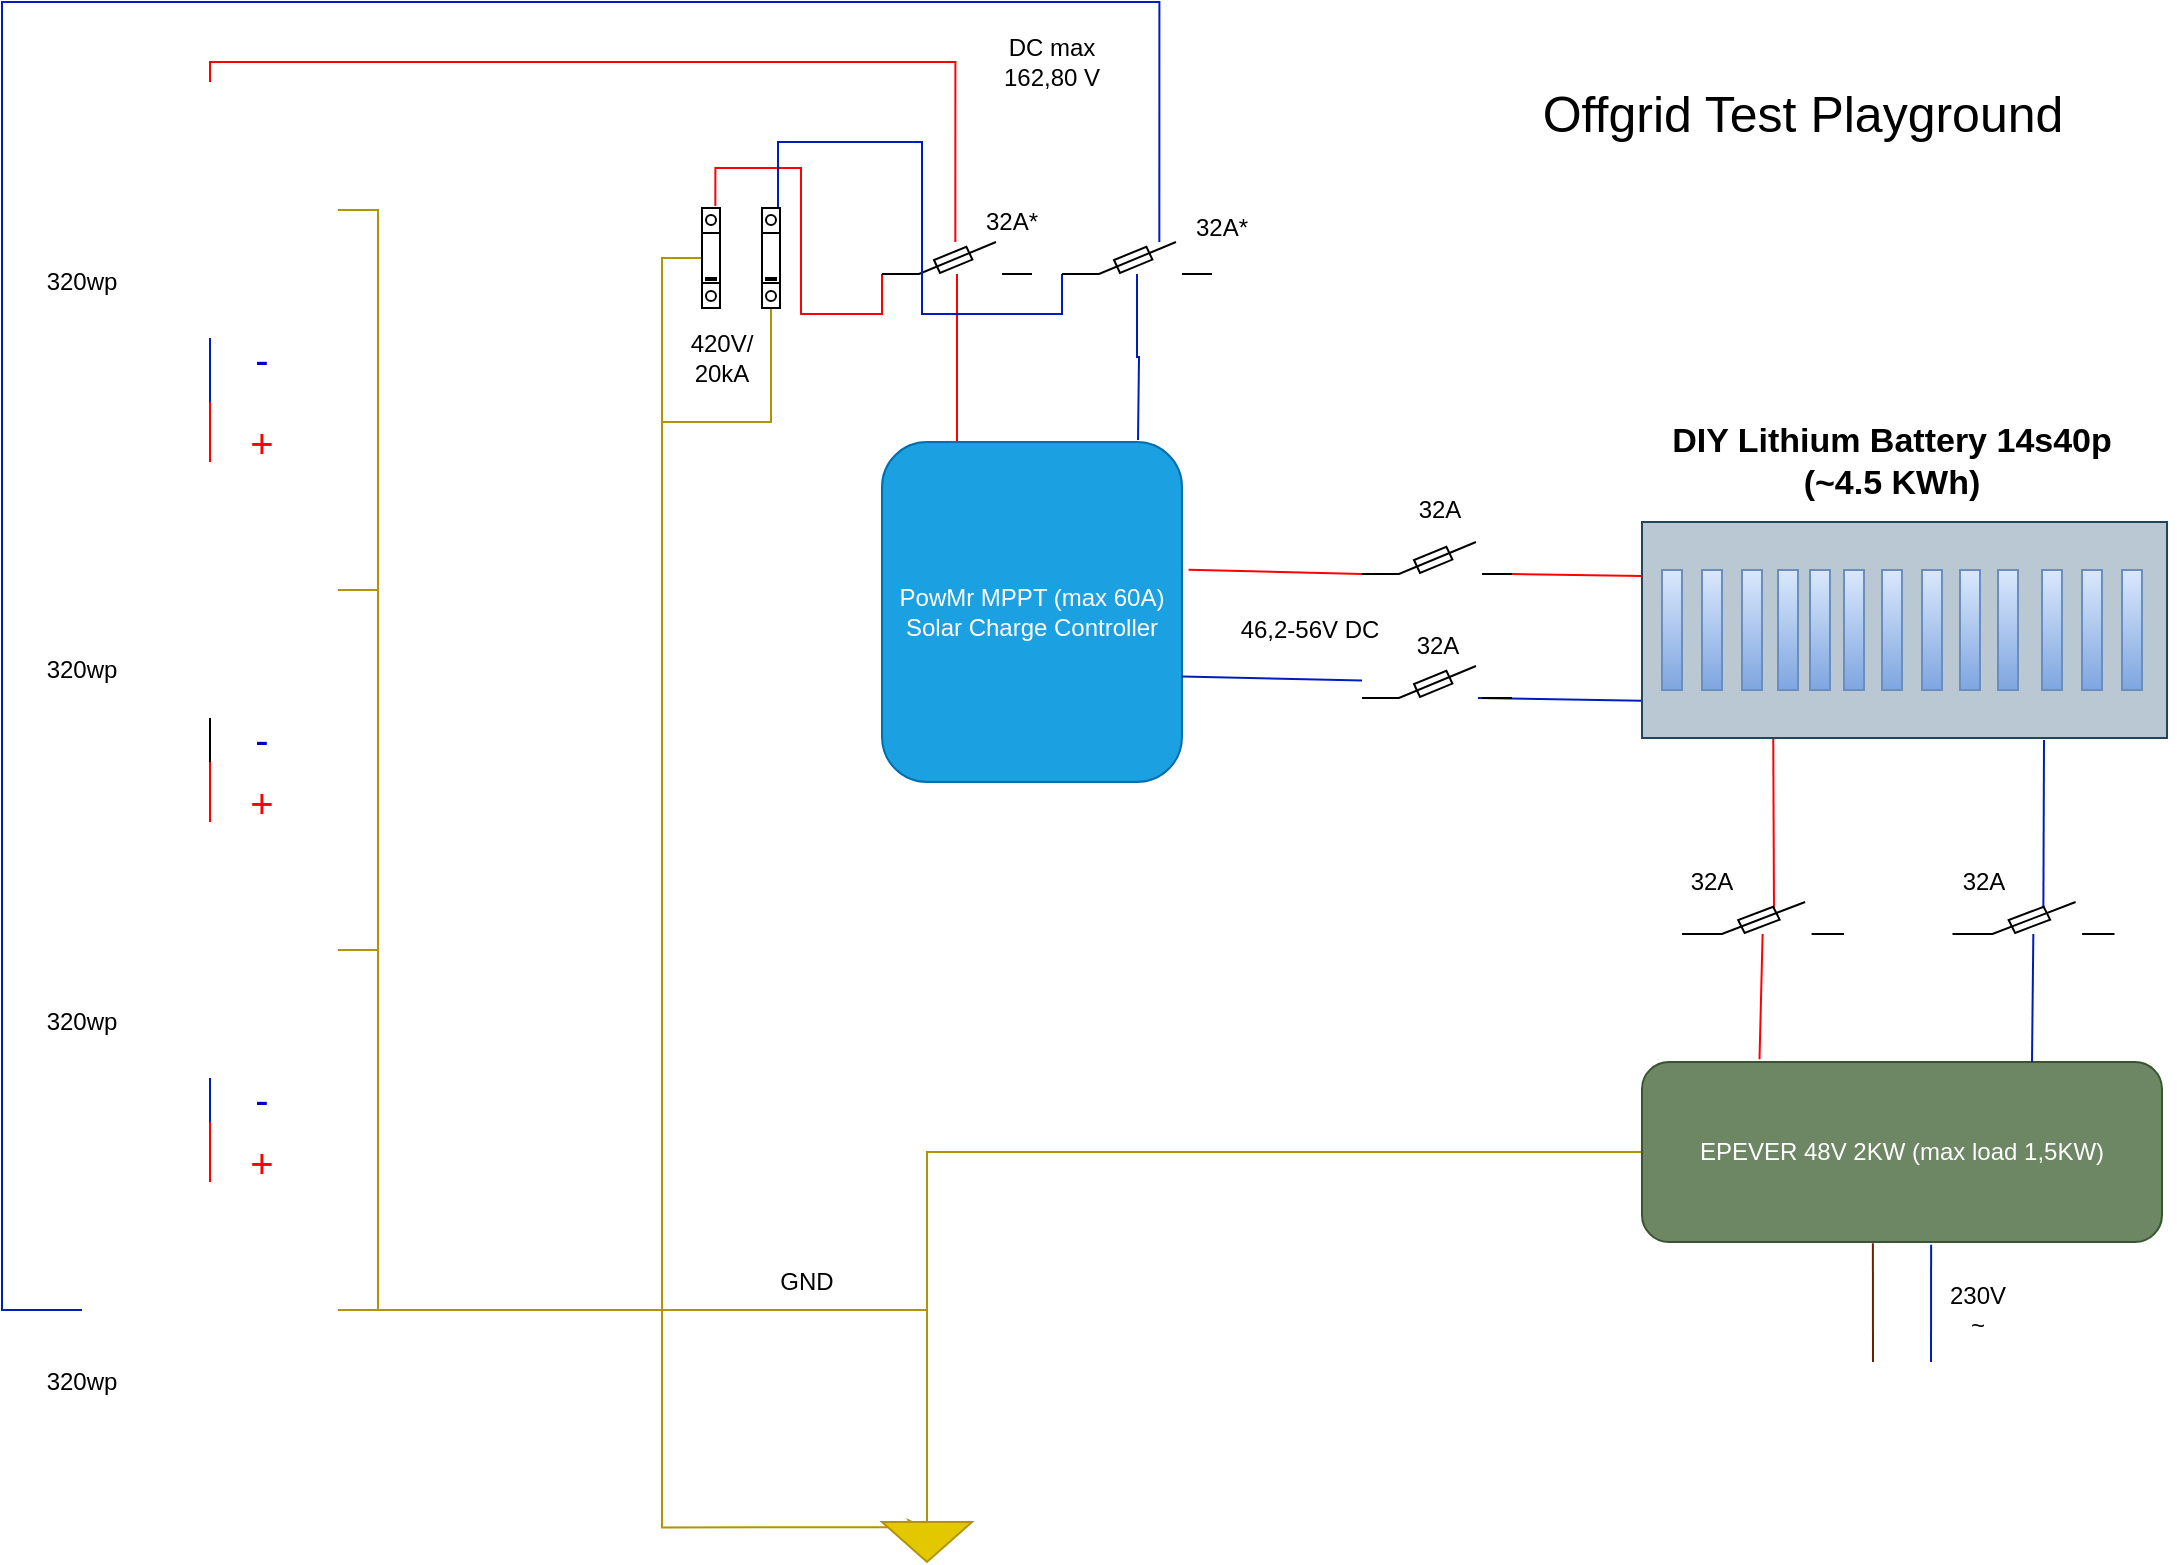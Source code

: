 <mxfile version="14.6.11" type="device"><diagram id="2rBvl_TRh15a32YcfJqX" name="Page-1"><mxGraphModel dx="2062" dy="1155" grid="1" gridSize="10" guides="1" tooltips="1" connect="1" arrows="1" fold="1" page="1" pageScale="1" pageWidth="1169" pageHeight="827" math="0" shadow="0"><root><mxCell id="0"/><mxCell id="1" parent="0"/><mxCell id="5Jx5wRTu-wbsjKrKxIRp-19" style="edgeStyle=orthogonalEdgeStyle;rounded=0;orthogonalLoop=1;jettySize=auto;html=1;exitX=1;exitY=0.5;exitDx=0;exitDy=0;entryX=1;entryY=0.5;entryDx=0;entryDy=0;fillColor=#e3c800;strokeColor=#B09500;endArrow=none;endFill=0;" parent="1" source="5Jx5wRTu-wbsjKrKxIRp-4" target="5Jx5wRTu-wbsjKrKxIRp-5" edge="1"><mxGeometry relative="1" as="geometry"/></mxCell><mxCell id="5Jx5wRTu-wbsjKrKxIRp-28" style="edgeStyle=orthogonalEdgeStyle;rounded=0;orthogonalLoop=1;jettySize=auto;html=1;exitX=0.5;exitY=0;exitDx=0;exitDy=0;entryX=0.489;entryY=0;entryDx=0;entryDy=0;entryPerimeter=0;fillColor=#e51400;strokeColor=#FF0000;endArrow=none;endFill=0;" parent="1" source="5Jx5wRTu-wbsjKrKxIRp-4" target="5Jx5wRTu-wbsjKrKxIRp-15" edge="1"><mxGeometry relative="1" as="geometry"><Array as="points"><mxPoint x="144" y="50"/><mxPoint x="517" y="50"/></Array></mxGeometry></mxCell><mxCell id="5Jx5wRTu-wbsjKrKxIRp-30" style="edgeStyle=orthogonalEdgeStyle;rounded=0;orthogonalLoop=1;jettySize=auto;html=1;exitX=0;exitY=0.5;exitDx=0;exitDy=0;entryX=0.649;entryY=0;entryDx=0;entryDy=0;entryPerimeter=0;fillColor=#0050ef;strokeColor=#001DBC;endArrow=none;endFill=0;" parent="1" source="5Jx5wRTu-wbsjKrKxIRp-7" target="5Jx5wRTu-wbsjKrKxIRp-29" edge="1"><mxGeometry relative="1" as="geometry"><Array as="points"><mxPoint x="40" y="674"/><mxPoint x="40" y="20"/><mxPoint x="619" y="20"/></Array></mxGeometry></mxCell><mxCell id="5Jx5wRTu-wbsjKrKxIRp-54" style="edgeStyle=orthogonalEdgeStyle;rounded=0;orthogonalLoop=1;jettySize=auto;html=1;exitX=0.5;exitY=1;exitDx=0;exitDy=0;endArrow=none;endFill=0;fillColor=#0050ef;strokeColor=#001DBC;" parent="1" source="5Jx5wRTu-wbsjKrKxIRp-4" edge="1"><mxGeometry relative="1" as="geometry"><mxPoint x="144" y="220" as="targetPoint"/></mxGeometry></mxCell><mxCell id="5Jx5wRTu-wbsjKrKxIRp-4" value="" style="shape=image;html=1;verticalAlign=top;verticalLabelPosition=bottom;labelBackgroundColor=#ffffff;imageAspect=0;aspect=fixed;image=https://cdn3.iconfinder.com/data/icons/eco-flat-2/512/Energy_panel_solar-128.png" parent="1" vertex="1"><mxGeometry x="80" y="60" width="128" height="128" as="geometry"/></mxCell><mxCell id="5Jx5wRTu-wbsjKrKxIRp-57" style="edgeStyle=none;rounded=0;orthogonalLoop=1;jettySize=auto;html=1;exitX=0.5;exitY=0;exitDx=0;exitDy=0;endArrow=none;endFill=0;fillColor=#e51400;strokeColor=#FF0000;" parent="1" source="5Jx5wRTu-wbsjKrKxIRp-5" edge="1"><mxGeometry relative="1" as="geometry"><mxPoint x="144" y="220" as="targetPoint"/></mxGeometry></mxCell><mxCell id="5Jx5wRTu-wbsjKrKxIRp-63" style="edgeStyle=none;rounded=0;orthogonalLoop=1;jettySize=auto;html=1;exitX=0.5;exitY=1;exitDx=0;exitDy=0;endArrow=none;endFill=0;" parent="1" source="5Jx5wRTu-wbsjKrKxIRp-5" edge="1"><mxGeometry relative="1" as="geometry"><mxPoint x="144" y="410" as="targetPoint"/></mxGeometry></mxCell><mxCell id="5Jx5wRTu-wbsjKrKxIRp-5" value="" style="shape=image;html=1;verticalAlign=top;verticalLabelPosition=bottom;labelBackgroundColor=#ffffff;imageAspect=0;aspect=fixed;image=https://cdn3.iconfinder.com/data/icons/eco-flat-2/512/Energy_panel_solar-128.png" parent="1" vertex="1"><mxGeometry x="80" y="250" width="128" height="128" as="geometry"/></mxCell><mxCell id="5Jx5wRTu-wbsjKrKxIRp-21" style="edgeStyle=orthogonalEdgeStyle;rounded=0;orthogonalLoop=1;jettySize=auto;html=1;exitX=1;exitY=0.5;exitDx=0;exitDy=0;entryX=1;entryY=0.5;entryDx=0;entryDy=0;fillColor=#e3c800;strokeColor=#B09500;endArrow=none;endFill=0;" parent="1" source="5Jx5wRTu-wbsjKrKxIRp-6" target="5Jx5wRTu-wbsjKrKxIRp-5" edge="1"><mxGeometry relative="1" as="geometry"/></mxCell><mxCell id="5Jx5wRTu-wbsjKrKxIRp-65" style="edgeStyle=none;rounded=0;orthogonalLoop=1;jettySize=auto;html=1;exitX=0.5;exitY=0;exitDx=0;exitDy=0;endArrow=none;endFill=0;fillColor=#e51400;strokeColor=#FF0000;" parent="1" source="5Jx5wRTu-wbsjKrKxIRp-6" edge="1"><mxGeometry relative="1" as="geometry"><mxPoint x="144" y="400" as="targetPoint"/></mxGeometry></mxCell><mxCell id="5Jx5wRTu-wbsjKrKxIRp-66" style="edgeStyle=none;rounded=0;orthogonalLoop=1;jettySize=auto;html=1;exitX=0.5;exitY=1;exitDx=0;exitDy=0;endArrow=none;endFill=0;fillColor=#0050ef;strokeColor=#001DBC;" parent="1" source="5Jx5wRTu-wbsjKrKxIRp-6" edge="1"><mxGeometry relative="1" as="geometry"><mxPoint x="144" y="590" as="targetPoint"/></mxGeometry></mxCell><mxCell id="5Jx5wRTu-wbsjKrKxIRp-6" value="" style="shape=image;html=1;verticalAlign=top;verticalLabelPosition=bottom;labelBackgroundColor=#ffffff;imageAspect=0;aspect=fixed;image=https://cdn3.iconfinder.com/data/icons/eco-flat-2/512/Energy_panel_solar-128.png" parent="1" vertex="1"><mxGeometry x="80" y="430" width="128" height="128" as="geometry"/></mxCell><mxCell id="5Jx5wRTu-wbsjKrKxIRp-22" style="edgeStyle=orthogonalEdgeStyle;rounded=0;orthogonalLoop=1;jettySize=auto;html=1;exitX=1;exitY=0.5;exitDx=0;exitDy=0;entryX=1;entryY=0.5;entryDx=0;entryDy=0;fillColor=#e3c800;strokeColor=#B09500;endArrow=none;endFill=0;" parent="1" source="5Jx5wRTu-wbsjKrKxIRp-7" target="5Jx5wRTu-wbsjKrKxIRp-6" edge="1"><mxGeometry relative="1" as="geometry"/></mxCell><mxCell id="5Jx5wRTu-wbsjKrKxIRp-23" style="edgeStyle=orthogonalEdgeStyle;rounded=0;orthogonalLoop=1;jettySize=auto;html=1;exitX=1;exitY=0.5;exitDx=0;exitDy=0;entryX=0.5;entryY=0;entryDx=0;entryDy=0;entryPerimeter=0;fillColor=#e3c800;strokeColor=#B09500;endArrow=none;endFill=0;" parent="1" source="5Jx5wRTu-wbsjKrKxIRp-7" target="5Jx5wRTu-wbsjKrKxIRp-18" edge="1"><mxGeometry relative="1" as="geometry"/></mxCell><mxCell id="5Jx5wRTu-wbsjKrKxIRp-67" style="edgeStyle=none;rounded=0;orthogonalLoop=1;jettySize=auto;html=1;exitX=0.5;exitY=0;exitDx=0;exitDy=0;endArrow=none;endFill=0;fillColor=#e51400;strokeColor=#FF0000;" parent="1" source="5Jx5wRTu-wbsjKrKxIRp-7" edge="1"><mxGeometry relative="1" as="geometry"><mxPoint x="144" y="580" as="targetPoint"/></mxGeometry></mxCell><mxCell id="5Jx5wRTu-wbsjKrKxIRp-7" value="" style="shape=image;html=1;verticalAlign=top;verticalLabelPosition=bottom;labelBackgroundColor=#ffffff;imageAspect=0;aspect=fixed;image=https://cdn3.iconfinder.com/data/icons/eco-flat-2/512/Energy_panel_solar-128.png" parent="1" vertex="1"><mxGeometry x="80" y="610" width="128" height="128" as="geometry"/></mxCell><mxCell id="5Jx5wRTu-wbsjKrKxIRp-33" style="edgeStyle=orthogonalEdgeStyle;rounded=0;orthogonalLoop=1;jettySize=auto;html=1;exitX=0;exitY=1;exitDx=0;exitDy=0;exitPerimeter=0;entryX=0.741;entryY=-0.02;entryDx=0;entryDy=0;entryPerimeter=0;strokeColor=#FF0000;fillColor=#e51400;endFill=0;endArrow=none;" parent="1" source="5Jx5wRTu-wbsjKrKxIRp-15" target="5Jx5wRTu-wbsjKrKxIRp-16" edge="1"><mxGeometry relative="1" as="geometry"/></mxCell><mxCell id="5Jx5wRTu-wbsjKrKxIRp-42" style="edgeStyle=orthogonalEdgeStyle;rounded=0;orthogonalLoop=1;jettySize=auto;html=1;entryX=0.25;entryY=0;entryDx=0;entryDy=0;endArrow=none;endFill=0;fillColor=#e51400;strokeColor=#FF0000;" parent="1" source="5Jx5wRTu-wbsjKrKxIRp-15" target="5Jx5wRTu-wbsjKrKxIRp-17" edge="1"><mxGeometry relative="1" as="geometry"/></mxCell><mxCell id="5Jx5wRTu-wbsjKrKxIRp-15" value="" style="pointerEvents=1;verticalLabelPosition=bottom;shadow=0;dashed=0;align=center;html=1;verticalAlign=top;shape=mxgraph.electrical.electro-mechanical.fuse;" parent="1" vertex="1"><mxGeometry x="480" y="140" width="75" height="16" as="geometry"/></mxCell><mxCell id="5Jx5wRTu-wbsjKrKxIRp-48" style="edgeStyle=orthogonalEdgeStyle;rounded=0;orthogonalLoop=1;jettySize=auto;html=1;entryX=0.474;entryY=0.422;entryDx=0;entryDy=0;entryPerimeter=0;fillColor=#e3c800;strokeColor=#B09500;" parent="1" source="5Jx5wRTu-wbsjKrKxIRp-16" target="5Jx5wRTu-wbsjKrKxIRp-18" edge="1"><mxGeometry relative="1" as="geometry"><Array as="points"><mxPoint x="370" y="148"/><mxPoint x="370" y="783"/></Array></mxGeometry></mxCell><mxCell id="5Jx5wRTu-wbsjKrKxIRp-16" value="" style="verticalLabelPosition=bottom;dashed=0;shadow=0;html=1;align=center;verticalAlign=top;shape=mxgraph.cabinets.surge_protection_1p;" parent="1" vertex="1"><mxGeometry x="390" y="123" width="9" height="50" as="geometry"/></mxCell><mxCell id="EVd1so3nzDJP0RlmfL4h-13" style="edgeStyle=none;rounded=0;orthogonalLoop=1;jettySize=auto;html=1;exitX=1.022;exitY=0.376;exitDx=0;exitDy=0;entryX=0;entryY=1;entryDx=0;entryDy=0;entryPerimeter=0;exitPerimeter=0;endArrow=none;endFill=0;strokeColor=#FF0000;fillColor=#e51400;" edge="1" parent="1" source="5Jx5wRTu-wbsjKrKxIRp-17" target="5Jx5wRTu-wbsjKrKxIRp-35"><mxGeometry relative="1" as="geometry"/></mxCell><mxCell id="5Jx5wRTu-wbsjKrKxIRp-17" value="PowMr MPPT (max 60A)&lt;br&gt;Solar Charge Controller" style="rounded=1;whiteSpace=wrap;html=1;fillColor=#1ba1e2;strokeColor=#006EAF;fontColor=#ffffff;" parent="1" vertex="1"><mxGeometry x="480" y="240" width="150" height="170" as="geometry"/></mxCell><mxCell id="5Jx5wRTu-wbsjKrKxIRp-18" value="" style="pointerEvents=1;verticalLabelPosition=bottom;shadow=0;dashed=0;align=center;html=1;verticalAlign=top;shape=mxgraph.electrical.signal_sources.signal_ground;fillColor=#e3c800;strokeColor=#B09500;fontColor=#ffffff;" parent="1" vertex="1"><mxGeometry x="480" y="770" width="45" height="30" as="geometry"/></mxCell><mxCell id="5Jx5wRTu-wbsjKrKxIRp-34" style="edgeStyle=orthogonalEdgeStyle;rounded=0;orthogonalLoop=1;jettySize=auto;html=1;exitX=0;exitY=1;exitDx=0;exitDy=0;exitPerimeter=0;entryX=0.889;entryY=0.02;entryDx=0;entryDy=0;entryPerimeter=0;strokeColor=#001DBC;fillColor=#0050ef;endFill=0;endArrow=none;" parent="1" source="5Jx5wRTu-wbsjKrKxIRp-29" target="5Jx5wRTu-wbsjKrKxIRp-32" edge="1"><mxGeometry relative="1" as="geometry"><Array as="points"><mxPoint x="570" y="176"/><mxPoint x="500" y="176"/><mxPoint x="500" y="90"/><mxPoint x="428" y="90"/></Array></mxGeometry></mxCell><mxCell id="5Jx5wRTu-wbsjKrKxIRp-43" style="edgeStyle=orthogonalEdgeStyle;rounded=0;orthogonalLoop=1;jettySize=auto;html=1;endArrow=none;endFill=0;fillColor=#0050ef;strokeColor=#001DBC;" parent="1" source="5Jx5wRTu-wbsjKrKxIRp-29" edge="1"><mxGeometry relative="1" as="geometry"><mxPoint x="608" y="239" as="targetPoint"/></mxGeometry></mxCell><mxCell id="5Jx5wRTu-wbsjKrKxIRp-29" value="" style="pointerEvents=1;verticalLabelPosition=bottom;shadow=0;dashed=0;align=center;html=1;verticalAlign=top;shape=mxgraph.electrical.electro-mechanical.fuse;" parent="1" vertex="1"><mxGeometry x="570" y="140" width="75" height="16" as="geometry"/></mxCell><mxCell id="5Jx5wRTu-wbsjKrKxIRp-50" style="edgeStyle=orthogonalEdgeStyle;rounded=0;orthogonalLoop=1;jettySize=auto;html=1;fillColor=#e3c800;strokeColor=#B09500;endArrow=none;endFill=0;" parent="1" source="5Jx5wRTu-wbsjKrKxIRp-32" edge="1"><mxGeometry relative="1" as="geometry"><mxPoint x="370" y="390" as="targetPoint"/><Array as="points"><mxPoint x="425" y="230"/><mxPoint x="370" y="230"/></Array></mxGeometry></mxCell><mxCell id="5Jx5wRTu-wbsjKrKxIRp-32" value="" style="verticalLabelPosition=bottom;dashed=0;shadow=0;html=1;align=center;verticalAlign=top;shape=mxgraph.cabinets.surge_protection_1p;" parent="1" vertex="1"><mxGeometry x="420" y="123" width="9" height="50" as="geometry"/></mxCell><mxCell id="5Jx5wRTu-wbsjKrKxIRp-35" value="" style="pointerEvents=1;verticalLabelPosition=bottom;shadow=0;dashed=0;align=center;html=1;verticalAlign=top;shape=mxgraph.electrical.electro-mechanical.fuse;" parent="1" vertex="1"><mxGeometry x="720" y="290" width="75" height="16" as="geometry"/></mxCell><mxCell id="EVd1so3nzDJP0RlmfL4h-11" style="edgeStyle=none;rounded=0;orthogonalLoop=1;jettySize=auto;html=1;exitX=0;exitY=0.827;exitDx=0;exitDy=0;entryX=0.773;entryY=1;entryDx=0;entryDy=0;entryPerimeter=0;exitPerimeter=0;endArrow=none;endFill=0;strokeColor=#001DBC;fillColor=#0050ef;" edge="1" parent="1" source="5Jx5wRTu-wbsjKrKxIRp-36" target="EVd1so3nzDJP0RlmfL4h-9"><mxGeometry relative="1" as="geometry"/></mxCell><mxCell id="EVd1so3nzDJP0RlmfL4h-12" style="edgeStyle=none;rounded=0;orthogonalLoop=1;jettySize=auto;html=1;exitX=0;exitY=0.25;exitDx=0;exitDy=0;entryX=1;entryY=1;entryDx=0;entryDy=0;entryPerimeter=0;endArrow=none;endFill=0;strokeColor=#FF0000;fillColor=#e51400;" edge="1" parent="1" source="5Jx5wRTu-wbsjKrKxIRp-36" target="5Jx5wRTu-wbsjKrKxIRp-35"><mxGeometry relative="1" as="geometry"/></mxCell><mxCell id="EVd1so3nzDJP0RlmfL4h-19" style="edgeStyle=none;rounded=0;orthogonalLoop=1;jettySize=auto;html=1;exitX=0.25;exitY=1;exitDx=0;exitDy=0;entryX=0.568;entryY=0.458;entryDx=0;entryDy=0;entryPerimeter=0;endArrow=none;endFill=0;strokeColor=#FF0000;fillColor=#e51400;" edge="1" parent="1" source="5Jx5wRTu-wbsjKrKxIRp-36" target="5Jx5wRTu-wbsjKrKxIRp-37"><mxGeometry relative="1" as="geometry"/></mxCell><mxCell id="EVd1so3nzDJP0RlmfL4h-20" style="edgeStyle=none;rounded=0;orthogonalLoop=1;jettySize=auto;html=1;entryX=0.561;entryY=0.167;entryDx=0;entryDy=0;entryPerimeter=0;endArrow=none;endFill=0;strokeColor=#001DBC;fillColor=#0050ef;" edge="1" parent="1" target="EVd1so3nzDJP0RlmfL4h-18"><mxGeometry relative="1" as="geometry"><mxPoint x="1061" y="389" as="sourcePoint"/></mxGeometry></mxCell><mxCell id="5Jx5wRTu-wbsjKrKxIRp-36" value="" style="rounded=0;whiteSpace=wrap;html=1;fillColor=#bac8d3;strokeColor=#23445d;" parent="1" vertex="1"><mxGeometry x="860" y="280" width="262.5" height="108" as="geometry"/></mxCell><mxCell id="EVd1so3nzDJP0RlmfL4h-21" style="edgeStyle=none;rounded=0;orthogonalLoop=1;jettySize=auto;html=1;entryX=0.226;entryY=-0.015;entryDx=0;entryDy=0;entryPerimeter=0;endArrow=none;endFill=0;strokeColor=#FF0000;fillColor=#e51400;" edge="1" parent="1" source="5Jx5wRTu-wbsjKrKxIRp-37" target="5Jx5wRTu-wbsjKrKxIRp-38"><mxGeometry relative="1" as="geometry"/></mxCell><mxCell id="5Jx5wRTu-wbsjKrKxIRp-37" value="" style="pointerEvents=1;verticalLabelPosition=bottom;shadow=0;dashed=0;align=center;html=1;verticalAlign=top;shape=mxgraph.electrical.electro-mechanical.fuse;" parent="1" vertex="1"><mxGeometry x="880" y="470" width="81" height="16" as="geometry"/></mxCell><mxCell id="5Jx5wRTu-wbsjKrKxIRp-40" style="edgeStyle=orthogonalEdgeStyle;rounded=0;orthogonalLoop=1;jettySize=auto;html=1;exitX=0;exitY=0.5;exitDx=0;exitDy=0;fillColor=#e3c800;strokeColor=#B09500;endArrow=none;endFill=0;" parent="1" source="5Jx5wRTu-wbsjKrKxIRp-38" target="5Jx5wRTu-wbsjKrKxIRp-18" edge="1"><mxGeometry relative="1" as="geometry"/></mxCell><mxCell id="5Jx5wRTu-wbsjKrKxIRp-38" value="EPEVER 48V 2KW (max load 1,5KW)" style="rounded=1;whiteSpace=wrap;html=1;fillColor=#6d8764;strokeColor=#3A5431;fontColor=#ffffff;" parent="1" vertex="1"><mxGeometry x="860" y="550" width="260" height="90" as="geometry"/></mxCell><mxCell id="EVd1so3nzDJP0RlmfL4h-26" style="edgeStyle=none;rounded=0;orthogonalLoop=1;jettySize=auto;html=1;exitX=0.25;exitY=0;exitDx=0;exitDy=0;entryX=0.444;entryY=1.007;entryDx=0;entryDy=0;entryPerimeter=0;endArrow=none;endFill=0;fillColor=#a0522d;strokeColor=#6D1F00;" edge="1" parent="1" source="5Jx5wRTu-wbsjKrKxIRp-39" target="5Jx5wRTu-wbsjKrKxIRp-38"><mxGeometry relative="1" as="geometry"/></mxCell><mxCell id="EVd1so3nzDJP0RlmfL4h-27" style="edgeStyle=none;rounded=0;orthogonalLoop=1;jettySize=auto;html=1;exitX=0.75;exitY=0;exitDx=0;exitDy=0;entryX=0.556;entryY=1.015;entryDx=0;entryDy=0;entryPerimeter=0;endArrow=none;endFill=0;fillColor=#0050ef;strokeColor=#001DBC;" edge="1" parent="1" source="5Jx5wRTu-wbsjKrKxIRp-39" target="5Jx5wRTu-wbsjKrKxIRp-38"><mxGeometry relative="1" as="geometry"/></mxCell><mxCell id="5Jx5wRTu-wbsjKrKxIRp-39" value="" style="shape=image;html=1;verticalAlign=top;verticalLabelPosition=bottom;labelBackgroundColor=#ffffff;imageAspect=0;aspect=fixed;image=https://cdn2.iconfinder.com/data/icons/donkey/800/19-128.png" parent="1" vertex="1"><mxGeometry x="961" y="700" width="58" height="58" as="geometry"/></mxCell><mxCell id="5Jx5wRTu-wbsjKrKxIRp-77" value="" style="rounded=0;whiteSpace=wrap;html=1;gradientColor=#7ea6e0;fillColor=#dae8fc;strokeColor=#6c8ebf;" parent="1" vertex="1"><mxGeometry x="870" y="304" width="10" height="60" as="geometry"/></mxCell><mxCell id="5Jx5wRTu-wbsjKrKxIRp-79" value="" style="rounded=0;whiteSpace=wrap;html=1;gradientColor=#7ea6e0;fillColor=#dae8fc;strokeColor=#6c8ebf;" parent="1" vertex="1"><mxGeometry x="890" y="304" width="10" height="60" as="geometry"/></mxCell><mxCell id="5Jx5wRTu-wbsjKrKxIRp-80" value="" style="rounded=0;whiteSpace=wrap;html=1;gradientColor=#7ea6e0;fillColor=#dae8fc;strokeColor=#6c8ebf;" parent="1" vertex="1"><mxGeometry x="910" y="304" width="10" height="60" as="geometry"/></mxCell><mxCell id="5Jx5wRTu-wbsjKrKxIRp-81" value="" style="rounded=0;whiteSpace=wrap;html=1;gradientColor=#7ea6e0;fillColor=#dae8fc;strokeColor=#6c8ebf;" parent="1" vertex="1"><mxGeometry x="928" y="304" width="10" height="60" as="geometry"/></mxCell><mxCell id="5Jx5wRTu-wbsjKrKxIRp-82" value="" style="rounded=0;whiteSpace=wrap;html=1;gradientColor=#7ea6e0;fillColor=#dae8fc;strokeColor=#6c8ebf;" parent="1" vertex="1"><mxGeometry x="944" y="304" width="10" height="60" as="geometry"/></mxCell><mxCell id="5Jx5wRTu-wbsjKrKxIRp-83" value="" style="rounded=0;whiteSpace=wrap;html=1;gradientColor=#7ea6e0;fillColor=#dae8fc;strokeColor=#6c8ebf;" parent="1" vertex="1"><mxGeometry x="961" y="304" width="10" height="60" as="geometry"/></mxCell><mxCell id="5Jx5wRTu-wbsjKrKxIRp-84" value="" style="rounded=0;whiteSpace=wrap;html=1;gradientColor=#7ea6e0;fillColor=#dae8fc;strokeColor=#6c8ebf;" parent="1" vertex="1"><mxGeometry x="980" y="304" width="10" height="60" as="geometry"/></mxCell><mxCell id="5Jx5wRTu-wbsjKrKxIRp-85" value="" style="rounded=0;whiteSpace=wrap;html=1;gradientColor=#7ea6e0;fillColor=#dae8fc;strokeColor=#6c8ebf;" parent="1" vertex="1"><mxGeometry x="1000" y="304" width="10" height="60" as="geometry"/></mxCell><mxCell id="5Jx5wRTu-wbsjKrKxIRp-86" value="" style="rounded=0;whiteSpace=wrap;html=1;gradientColor=#7ea6e0;fillColor=#dae8fc;strokeColor=#6c8ebf;" parent="1" vertex="1"><mxGeometry x="1019" y="304" width="10" height="60" as="geometry"/></mxCell><mxCell id="5Jx5wRTu-wbsjKrKxIRp-87" value="" style="rounded=0;whiteSpace=wrap;html=1;gradientColor=#7ea6e0;fillColor=#dae8fc;strokeColor=#6c8ebf;" parent="1" vertex="1"><mxGeometry x="1038" y="304" width="10" height="60" as="geometry"/></mxCell><mxCell id="5Jx5wRTu-wbsjKrKxIRp-88" value="" style="rounded=0;whiteSpace=wrap;html=1;gradientColor=#7ea6e0;fillColor=#dae8fc;strokeColor=#6c8ebf;" parent="1" vertex="1"><mxGeometry x="1060" y="304" width="10" height="60" as="geometry"/></mxCell><mxCell id="5Jx5wRTu-wbsjKrKxIRp-89" value="" style="rounded=0;whiteSpace=wrap;html=1;gradientColor=#7ea6e0;fillColor=#dae8fc;strokeColor=#6c8ebf;" parent="1" vertex="1"><mxGeometry x="1080" y="304" width="10" height="60" as="geometry"/></mxCell><mxCell id="5Jx5wRTu-wbsjKrKxIRp-90" value="" style="rounded=0;whiteSpace=wrap;html=1;gradientColor=#7ea6e0;fillColor=#dae8fc;strokeColor=#6c8ebf;" parent="1" vertex="1"><mxGeometry x="1100" y="304" width="10" height="60" as="geometry"/></mxCell><mxCell id="5Jx5wRTu-wbsjKrKxIRp-99" value="" style="text;html=1;strokeColor=none;fillColor=none;align=center;verticalAlign=middle;whiteSpace=wrap;rounded=0;fontStyle=1;fontSize=17;" parent="1" vertex="1"><mxGeometry x="970" y="250" width="41.25" height="20.63" as="geometry"/></mxCell><mxCell id="sfn4oHHSkgAgtfH8_oeG-1" value="32A*" style="text;html=1;strokeColor=none;fillColor=none;align=center;verticalAlign=middle;whiteSpace=wrap;rounded=0;" parent="1" vertex="1"><mxGeometry x="630" y="123" width="40" height="20" as="geometry"/></mxCell><mxCell id="sfn4oHHSkgAgtfH8_oeG-2" value="32A*" style="text;html=1;strokeColor=none;fillColor=none;align=center;verticalAlign=middle;whiteSpace=wrap;rounded=0;" parent="1" vertex="1"><mxGeometry x="525" y="120" width="40" height="20" as="geometry"/></mxCell><mxCell id="sfn4oHHSkgAgtfH8_oeG-5" value="DC max &lt;br&gt;162,80 V" style="text;html=1;strokeColor=none;fillColor=none;align=center;verticalAlign=middle;whiteSpace=wrap;rounded=0;" parent="1" vertex="1"><mxGeometry x="510" y="40" width="110" height="20" as="geometry"/></mxCell><mxCell id="sfn4oHHSkgAgtfH8_oeG-8" value="" style="text;html=1;strokeColor=none;fillColor=none;align=center;verticalAlign=middle;whiteSpace=wrap;rounded=0;" parent="1" vertex="1"><mxGeometry x="951" y="170" width="139" height="69.5" as="geometry"/></mxCell><mxCell id="iOkiq-igx93VuwvRD1gK-1" value="&lt;b&gt;&lt;font style=&quot;font-size: 17px&quot;&gt;DIY Lithium Battery 14s40p&lt;br&gt;(~4.5 KWh)&lt;br&gt;&lt;/font&gt;&lt;/b&gt;" style="text;html=1;strokeColor=none;fillColor=none;align=center;verticalAlign=middle;whiteSpace=wrap;rounded=0;" parent="1" vertex="1"><mxGeometry x="840" y="239.5" width="290" height="20" as="geometry"/></mxCell><mxCell id="EVd1so3nzDJP0RlmfL4h-14" style="edgeStyle=none;rounded=0;orthogonalLoop=1;jettySize=auto;html=1;entryX=1;entryY=0.69;entryDx=0;entryDy=0;entryPerimeter=0;endArrow=none;endFill=0;strokeColor=#001DBC;fillColor=#0050ef;" edge="1" parent="1" source="EVd1so3nzDJP0RlmfL4h-9" target="5Jx5wRTu-wbsjKrKxIRp-17"><mxGeometry relative="1" as="geometry"/></mxCell><mxCell id="EVd1so3nzDJP0RlmfL4h-9" value="" style="pointerEvents=1;verticalLabelPosition=bottom;shadow=0;dashed=0;align=center;html=1;verticalAlign=top;shape=mxgraph.electrical.electro-mechanical.fuse;" vertex="1" parent="1"><mxGeometry x="720" y="352" width="75" height="16" as="geometry"/></mxCell><mxCell id="EVd1so3nzDJP0RlmfL4h-15" value="32A" style="text;html=1;strokeColor=none;fillColor=none;align=center;verticalAlign=middle;whiteSpace=wrap;rounded=0;" vertex="1" parent="1"><mxGeometry x="738.5" y="264" width="40" height="20" as="geometry"/></mxCell><mxCell id="EVd1so3nzDJP0RlmfL4h-16" value="32A" style="text;html=1;strokeColor=none;fillColor=none;align=center;verticalAlign=middle;whiteSpace=wrap;rounded=0;" vertex="1" parent="1"><mxGeometry x="737.5" y="332" width="40" height="20" as="geometry"/></mxCell><mxCell id="EVd1so3nzDJP0RlmfL4h-23" style="edgeStyle=none;rounded=0;orthogonalLoop=1;jettySize=auto;html=1;endArrow=none;endFill=0;strokeColor=#001DBC;fillColor=#0050ef;" edge="1" parent="1" source="EVd1so3nzDJP0RlmfL4h-18"><mxGeometry relative="1" as="geometry"><mxPoint x="1055" y="550" as="targetPoint"/></mxGeometry></mxCell><mxCell id="EVd1so3nzDJP0RlmfL4h-18" value="" style="pointerEvents=1;verticalLabelPosition=bottom;shadow=0;dashed=0;align=center;html=1;verticalAlign=top;shape=mxgraph.electrical.electro-mechanical.fuse;" vertex="1" parent="1"><mxGeometry x="1015.25" y="470" width="81" height="16" as="geometry"/></mxCell><mxCell id="EVd1so3nzDJP0RlmfL4h-24" value="32A" style="text;html=1;strokeColor=none;fillColor=none;align=center;verticalAlign=middle;whiteSpace=wrap;rounded=0;" vertex="1" parent="1"><mxGeometry x="875" y="450" width="40" height="20" as="geometry"/></mxCell><mxCell id="EVd1so3nzDJP0RlmfL4h-25" value="32A" style="text;html=1;strokeColor=none;fillColor=none;align=center;verticalAlign=middle;whiteSpace=wrap;rounded=0;" vertex="1" parent="1"><mxGeometry x="1011.25" y="450" width="40" height="20" as="geometry"/></mxCell><mxCell id="EVd1so3nzDJP0RlmfL4h-28" value="230V ~" style="text;html=1;strokeColor=none;fillColor=none;align=center;verticalAlign=middle;whiteSpace=wrap;rounded=0;" vertex="1" parent="1"><mxGeometry x="1008" y="664" width="40" height="20" as="geometry"/></mxCell><mxCell id="EVd1so3nzDJP0RlmfL4h-29" value="46,2-56V DC" style="text;html=1;strokeColor=none;fillColor=none;align=center;verticalAlign=middle;whiteSpace=wrap;rounded=0;" vertex="1" parent="1"><mxGeometry x="648.5" y="324" width="90" height="20" as="geometry"/></mxCell><mxCell id="EVd1so3nzDJP0RlmfL4h-30" value="GND" style="text;html=1;strokeColor=none;fillColor=none;align=center;verticalAlign=middle;whiteSpace=wrap;rounded=0;" vertex="1" parent="1"><mxGeometry x="410" y="650" width="65" height="20" as="geometry"/></mxCell><mxCell id="EVd1so3nzDJP0RlmfL4h-31" value="420V/&lt;br&gt;20kA" style="text;html=1;strokeColor=none;fillColor=none;align=center;verticalAlign=middle;whiteSpace=wrap;rounded=0;" vertex="1" parent="1"><mxGeometry x="380" y="188" width="40" height="20" as="geometry"/></mxCell><mxCell id="EVd1so3nzDJP0RlmfL4h-34" value="&lt;font style=&quot;font-size: 20px&quot; color=&quot;#0000cc&quot;&gt;-&lt;/font&gt;" style="text;html=1;strokeColor=none;fillColor=none;align=center;verticalAlign=middle;whiteSpace=wrap;rounded=0;" vertex="1" parent="1"><mxGeometry x="150" y="188" width="40" height="20" as="geometry"/></mxCell><mxCell id="EVd1so3nzDJP0RlmfL4h-35" value="&lt;font style=&quot;font-size: 20px&quot; color=&quot;#0000cc&quot;&gt;-&lt;/font&gt;" style="text;html=1;strokeColor=none;fillColor=none;align=center;verticalAlign=middle;whiteSpace=wrap;rounded=0;" vertex="1" parent="1"><mxGeometry x="150" y="378" width="40" height="20" as="geometry"/></mxCell><mxCell id="EVd1so3nzDJP0RlmfL4h-36" value="&lt;font style=&quot;font-size: 20px&quot; color=&quot;#0000cc&quot;&gt;-&lt;/font&gt;" style="text;html=1;strokeColor=none;fillColor=none;align=center;verticalAlign=middle;whiteSpace=wrap;rounded=0;" vertex="1" parent="1"><mxGeometry x="150" y="558" width="40" height="20" as="geometry"/></mxCell><mxCell id="EVd1so3nzDJP0RlmfL4h-37" value="&lt;font style=&quot;font-size: 20px&quot; color=&quot;#ff0000&quot;&gt;+&lt;/font&gt;" style="text;html=1;strokeColor=none;fillColor=none;align=center;verticalAlign=middle;whiteSpace=wrap;rounded=0;" vertex="1" parent="1"><mxGeometry x="150" y="230" width="40" height="20" as="geometry"/></mxCell><mxCell id="EVd1so3nzDJP0RlmfL4h-38" value="&lt;font style=&quot;font-size: 20px&quot; color=&quot;#ff0000&quot;&gt;+&lt;/font&gt;" style="text;html=1;strokeColor=none;fillColor=none;align=center;verticalAlign=middle;whiteSpace=wrap;rounded=0;" vertex="1" parent="1"><mxGeometry x="150" y="410" width="40" height="20" as="geometry"/></mxCell><mxCell id="EVd1so3nzDJP0RlmfL4h-39" value="&lt;font style=&quot;font-size: 20px&quot; color=&quot;#ff0000&quot;&gt;+&lt;/font&gt;" style="text;html=1;strokeColor=none;fillColor=none;align=center;verticalAlign=middle;whiteSpace=wrap;rounded=0;" vertex="1" parent="1"><mxGeometry x="150" y="590" width="40" height="20" as="geometry"/></mxCell><mxCell id="EVd1so3nzDJP0RlmfL4h-40" value="320wp" style="text;html=1;strokeColor=none;fillColor=none;align=center;verticalAlign=middle;whiteSpace=wrap;rounded=0;" vertex="1" parent="1"><mxGeometry x="60" y="150" width="40" height="20" as="geometry"/></mxCell><mxCell id="EVd1so3nzDJP0RlmfL4h-42" value="320wp" style="text;html=1;strokeColor=none;fillColor=none;align=center;verticalAlign=middle;whiteSpace=wrap;rounded=0;" vertex="1" parent="1"><mxGeometry x="60" y="344" width="40" height="20" as="geometry"/></mxCell><mxCell id="EVd1so3nzDJP0RlmfL4h-43" value="320wp" style="text;html=1;strokeColor=none;fillColor=none;align=center;verticalAlign=middle;whiteSpace=wrap;rounded=0;" vertex="1" parent="1"><mxGeometry x="60" y="520" width="40" height="20" as="geometry"/></mxCell><mxCell id="EVd1so3nzDJP0RlmfL4h-44" value="320wp" style="text;html=1;strokeColor=none;fillColor=none;align=center;verticalAlign=middle;whiteSpace=wrap;rounded=0;" vertex="1" parent="1"><mxGeometry x="60" y="700" width="40" height="20" as="geometry"/></mxCell><mxCell id="EVd1so3nzDJP0RlmfL4h-47" value="&lt;font style=&quot;font-size: 25px;&quot;&gt;Offgrid Test Playground&lt;/font&gt;" style="text;html=1;strokeColor=none;fillColor=none;align=center;verticalAlign=middle;whiteSpace=wrap;rounded=0;fontSize=25;" vertex="1" parent="1"><mxGeometry x="801" y="50" width="279" height="50" as="geometry"/></mxCell></root></mxGraphModel></diagram></mxfile>